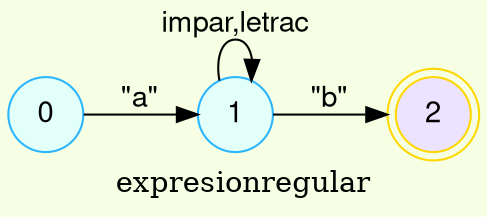 digraph finite_state_machine {
	bgcolor = "#F6FFE3"
	node [fontname="Helvetica,Arial,sans-serif" ]
	edge [fontname="Helvetica,Arial,sans-serif"]
	rankdir=LR;
	node [shape = doublecircle, color = gold fillcolor="#EBE3FF" style =filled];2;
	node [shape = circle, color = "#2CB5FF" fillcolor="#E3FFFA" style =filled];

0->1[label = "\"a\""];
1->1[label = "impar,letrac"];
1->2[label = "\"b\""];
label= expresionregular}